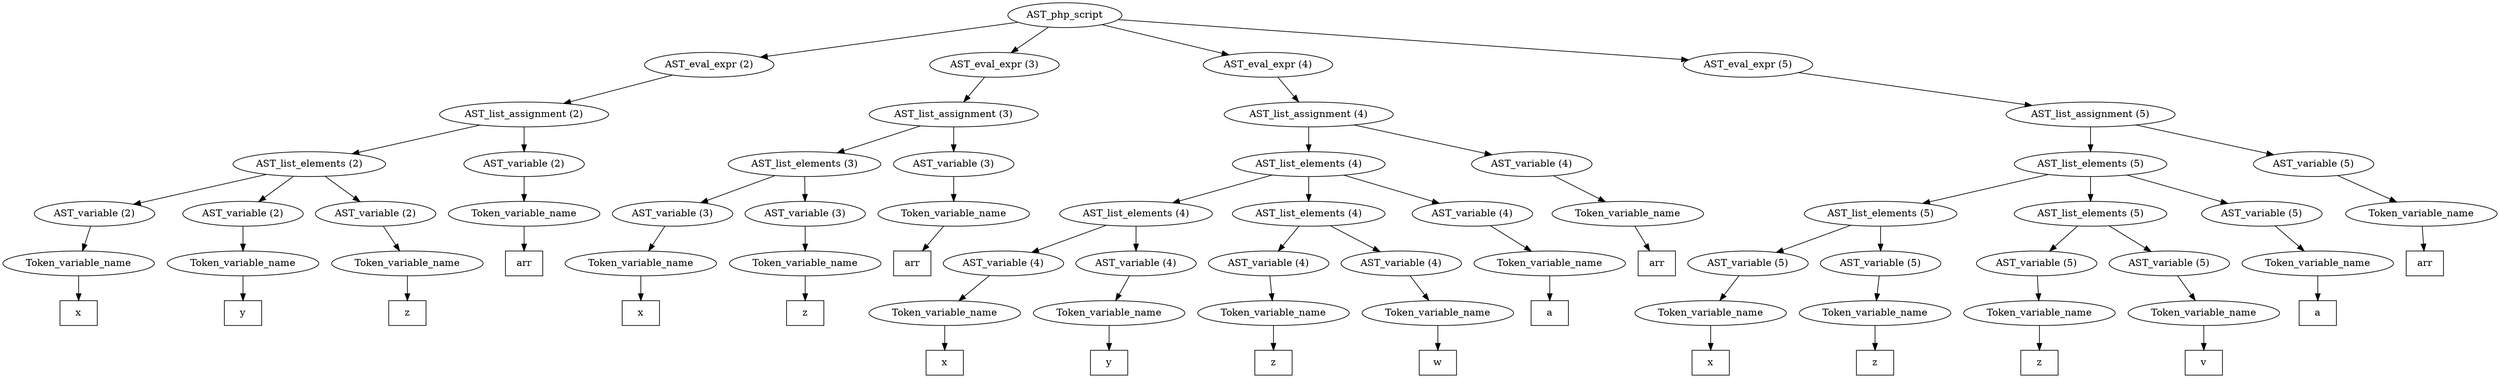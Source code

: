/*
 * AST in dot format generated by phc -- the PHP compiler
 */

digraph AST {
node_0 [label="AST_php_script"];
node_1 [label="AST_eval_expr (2)"];
node_2 [label="AST_list_assignment (2)"];
node_3 [label="AST_list_elements (2)"];
node_4 [label="AST_variable (2)"];
node_5 [label="Token_variable_name"];
node_6 [label="x", shape=box]
node_5 -> node_6;
node_4 -> node_5;
node_7 [label="AST_variable (2)"];
node_8 [label="Token_variable_name"];
node_9 [label="y", shape=box]
node_8 -> node_9;
node_7 -> node_8;
node_10 [label="AST_variable (2)"];
node_11 [label="Token_variable_name"];
node_12 [label="z", shape=box]
node_11 -> node_12;
node_10 -> node_11;
node_3 -> node_10;
node_3 -> node_7;
node_3 -> node_4;
node_13 [label="AST_variable (2)"];
node_14 [label="Token_variable_name"];
node_15 [label="arr", shape=box]
node_14 -> node_15;
node_13 -> node_14;
node_2 -> node_13;
node_2 -> node_3;
node_1 -> node_2;
node_16 [label="AST_eval_expr (3)"];
node_17 [label="AST_list_assignment (3)"];
node_18 [label="AST_list_elements (3)"];
node_19 [label="AST_variable (3)"];
node_20 [label="Token_variable_name"];
node_21 [label="x", shape=box]
node_20 -> node_21;
node_19 -> node_20;
node_22 [label="AST_variable (3)"];
node_23 [label="Token_variable_name"];
node_24 [label="z", shape=box]
node_23 -> node_24;
node_22 -> node_23;
node_18 -> node_22;
node_18 -> node_19;
node_25 [label="AST_variable (3)"];
node_26 [label="Token_variable_name"];
node_27 [label="arr", shape=box]
node_26 -> node_27;
node_25 -> node_26;
node_17 -> node_25;
node_17 -> node_18;
node_16 -> node_17;
node_28 [label="AST_eval_expr (4)"];
node_29 [label="AST_list_assignment (4)"];
node_30 [label="AST_list_elements (4)"];
node_31 [label="AST_list_elements (4)"];
node_32 [label="AST_variable (4)"];
node_33 [label="Token_variable_name"];
node_34 [label="x", shape=box]
node_33 -> node_34;
node_32 -> node_33;
node_35 [label="AST_variable (4)"];
node_36 [label="Token_variable_name"];
node_37 [label="y", shape=box]
node_36 -> node_37;
node_35 -> node_36;
node_31 -> node_35;
node_31 -> node_32;
node_38 [label="AST_list_elements (4)"];
node_39 [label="AST_variable (4)"];
node_40 [label="Token_variable_name"];
node_41 [label="z", shape=box]
node_40 -> node_41;
node_39 -> node_40;
node_42 [label="AST_variable (4)"];
node_43 [label="Token_variable_name"];
node_44 [label="w", shape=box]
node_43 -> node_44;
node_42 -> node_43;
node_38 -> node_42;
node_38 -> node_39;
node_45 [label="AST_variable (4)"];
node_46 [label="Token_variable_name"];
node_47 [label="a", shape=box]
node_46 -> node_47;
node_45 -> node_46;
node_30 -> node_45;
node_30 -> node_38;
node_30 -> node_31;
node_48 [label="AST_variable (4)"];
node_49 [label="Token_variable_name"];
node_50 [label="arr", shape=box]
node_49 -> node_50;
node_48 -> node_49;
node_29 -> node_48;
node_29 -> node_30;
node_28 -> node_29;
node_51 [label="AST_eval_expr (5)"];
node_52 [label="AST_list_assignment (5)"];
node_53 [label="AST_list_elements (5)"];
node_54 [label="AST_list_elements (5)"];
node_55 [label="AST_variable (5)"];
node_56 [label="Token_variable_name"];
node_57 [label="x", shape=box]
node_56 -> node_57;
node_55 -> node_56;
node_58 [label="AST_variable (5)"];
node_59 [label="Token_variable_name"];
node_60 [label="z", shape=box]
node_59 -> node_60;
node_58 -> node_59;
node_54 -> node_58;
node_54 -> node_55;
node_61 [label="AST_list_elements (5)"];
node_62 [label="AST_variable (5)"];
node_63 [label="Token_variable_name"];
node_64 [label="z", shape=box]
node_63 -> node_64;
node_62 -> node_63;
node_65 [label="AST_variable (5)"];
node_66 [label="Token_variable_name"];
node_67 [label="v", shape=box]
node_66 -> node_67;
node_65 -> node_66;
node_61 -> node_65;
node_61 -> node_62;
node_68 [label="AST_variable (5)"];
node_69 [label="Token_variable_name"];
node_70 [label="a", shape=box]
node_69 -> node_70;
node_68 -> node_69;
node_53 -> node_68;
node_53 -> node_61;
node_53 -> node_54;
node_71 [label="AST_variable (5)"];
node_72 [label="Token_variable_name"];
node_73 [label="arr", shape=box]
node_72 -> node_73;
node_71 -> node_72;
node_52 -> node_71;
node_52 -> node_53;
node_51 -> node_52;
node_0 -> node_51;
node_0 -> node_28;
node_0 -> node_16;
node_0 -> node_1;
}
